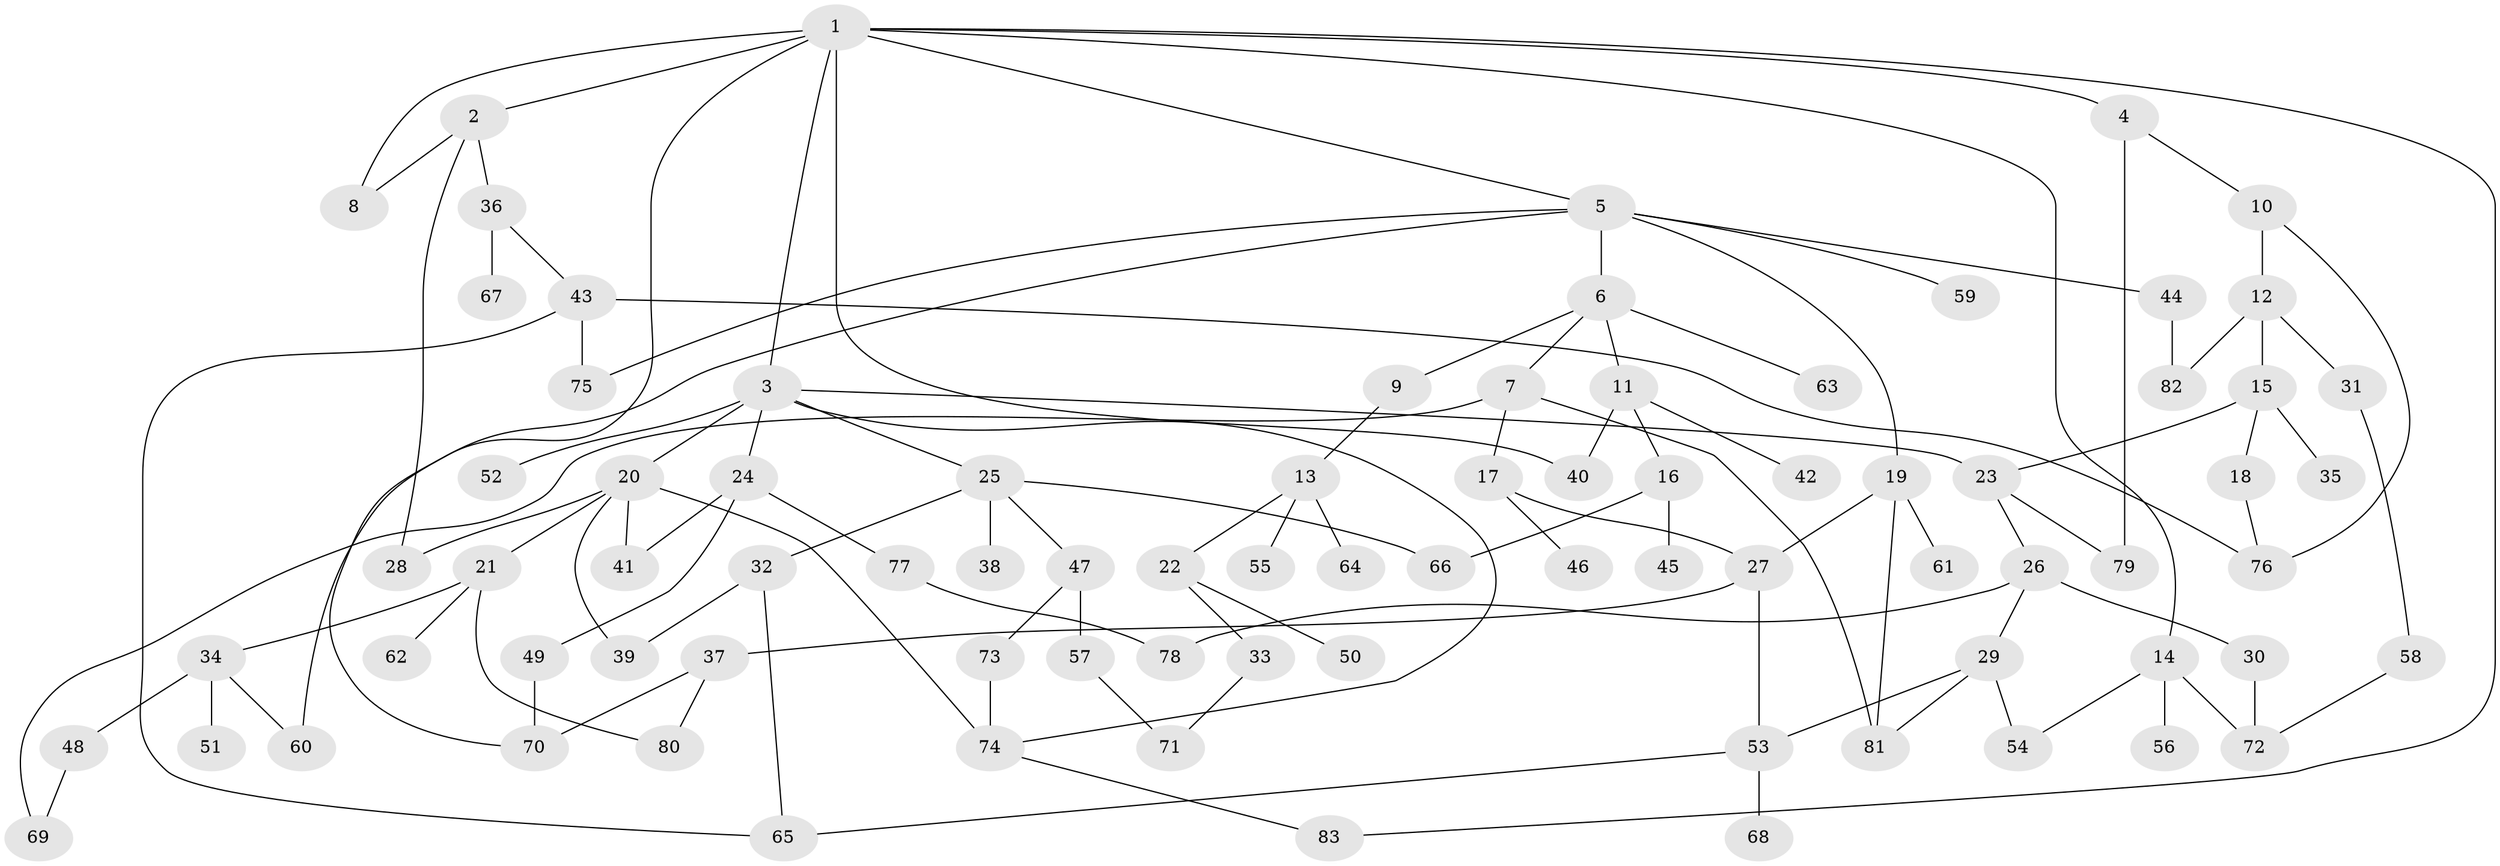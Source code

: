 // coarse degree distribution, {9: 0.018518518518518517, 3: 0.18518518518518517, 10: 0.018518518518518517, 7: 0.018518518518518517, 4: 0.14814814814814814, 5: 0.05555555555555555, 2: 0.2962962962962963, 6: 0.05555555555555555, 1: 0.2037037037037037}
// Generated by graph-tools (version 1.1) at 2025/41/03/06/25 10:41:25]
// undirected, 83 vertices, 113 edges
graph export_dot {
graph [start="1"]
  node [color=gray90,style=filled];
  1;
  2;
  3;
  4;
  5;
  6;
  7;
  8;
  9;
  10;
  11;
  12;
  13;
  14;
  15;
  16;
  17;
  18;
  19;
  20;
  21;
  22;
  23;
  24;
  25;
  26;
  27;
  28;
  29;
  30;
  31;
  32;
  33;
  34;
  35;
  36;
  37;
  38;
  39;
  40;
  41;
  42;
  43;
  44;
  45;
  46;
  47;
  48;
  49;
  50;
  51;
  52;
  53;
  54;
  55;
  56;
  57;
  58;
  59;
  60;
  61;
  62;
  63;
  64;
  65;
  66;
  67;
  68;
  69;
  70;
  71;
  72;
  73;
  74;
  75;
  76;
  77;
  78;
  79;
  80;
  81;
  82;
  83;
  1 -- 2;
  1 -- 3;
  1 -- 4;
  1 -- 5;
  1 -- 14;
  1 -- 83;
  1 -- 8;
  1 -- 70;
  1 -- 40;
  2 -- 8;
  2 -- 28;
  2 -- 36;
  3 -- 20;
  3 -- 23;
  3 -- 24;
  3 -- 25;
  3 -- 52;
  3 -- 74;
  4 -- 10;
  4 -- 79;
  5 -- 6;
  5 -- 19;
  5 -- 44;
  5 -- 59;
  5 -- 60;
  5 -- 75;
  6 -- 7;
  6 -- 9;
  6 -- 11;
  6 -- 63;
  7 -- 17;
  7 -- 81;
  7 -- 69;
  9 -- 13;
  10 -- 12;
  10 -- 76;
  11 -- 16;
  11 -- 40;
  11 -- 42;
  12 -- 15;
  12 -- 31;
  12 -- 82;
  13 -- 22;
  13 -- 55;
  13 -- 64;
  14 -- 56;
  14 -- 72;
  14 -- 54;
  15 -- 18;
  15 -- 35;
  15 -- 23;
  16 -- 45;
  16 -- 66;
  17 -- 27;
  17 -- 46;
  18 -- 76;
  19 -- 61;
  19 -- 81;
  19 -- 27;
  20 -- 21;
  20 -- 39;
  20 -- 41;
  20 -- 28;
  20 -- 74;
  21 -- 34;
  21 -- 62;
  21 -- 80;
  22 -- 33;
  22 -- 50;
  23 -- 26;
  23 -- 79;
  24 -- 49;
  24 -- 77;
  24 -- 41;
  25 -- 32;
  25 -- 38;
  25 -- 47;
  25 -- 66;
  26 -- 29;
  26 -- 30;
  26 -- 78;
  27 -- 37;
  27 -- 53;
  29 -- 54;
  29 -- 81;
  29 -- 53;
  30 -- 72;
  31 -- 58;
  32 -- 65;
  32 -- 39;
  33 -- 71;
  34 -- 48;
  34 -- 51;
  34 -- 60;
  36 -- 43;
  36 -- 67;
  37 -- 70;
  37 -- 80;
  43 -- 75;
  43 -- 76;
  43 -- 65;
  44 -- 82;
  47 -- 57;
  47 -- 73;
  48 -- 69;
  49 -- 70;
  53 -- 68;
  53 -- 65;
  57 -- 71;
  58 -- 72;
  73 -- 74;
  74 -- 83;
  77 -- 78;
}
